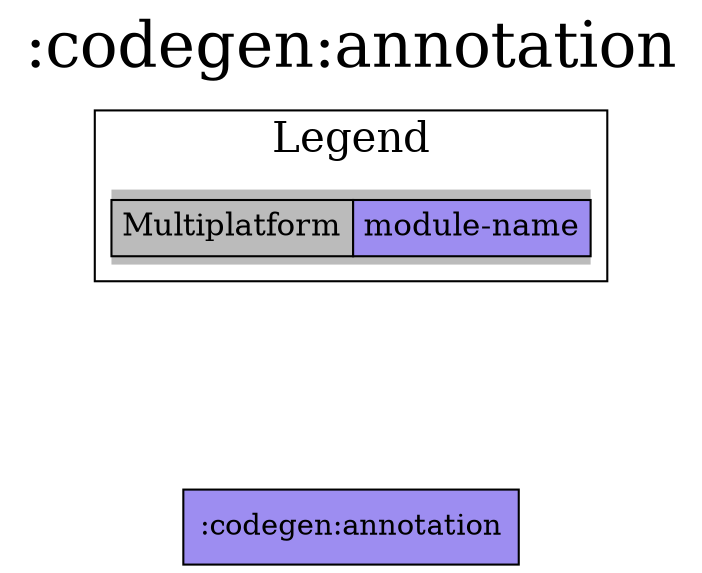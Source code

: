 digraph {
edge ["dir"="forward"]
graph ["dpi"="100","label"=":codegen:annotation","labelloc"="t","fontsize"="30","ranksep"="1.5","rankdir"="TB"]
node ["style"="filled"]
":codegen:annotation" ["fillcolor"="#9D8DF1","shape"="box"]
{
edge ["dir"="none"]
graph ["rank"="same"]
}
subgraph "cluster_legend" {
edge ["dir"="none"]
graph ["label"="Legend","fontsize"="20"]
"Legend" ["style"="filled","fillcolor"="#bbbbbb","shape"="none","margin"="0","fontsize"="15","label"=<
<TABLE BORDER="0" CELLBORDER="1" CELLSPACING="0" CELLPADDING="4">
<TR><TD>Multiplatform</TD><TD BGCOLOR="#9D8DF1">module-name</TD></TR>
</TABLE>
>]
} -> ":codegen:annotation" ["style"="invis"]
}
